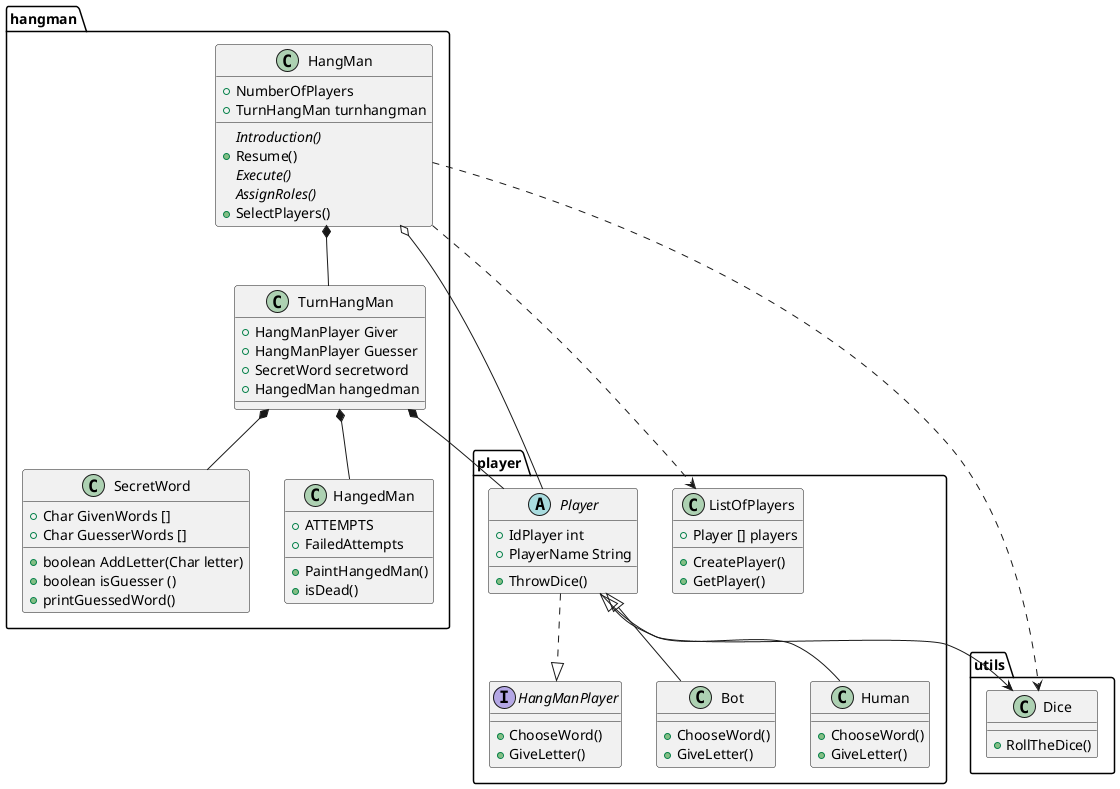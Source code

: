 @startuml

package hangman {

class HangMan {
    +NumberOfPlayers
    +TurnHangMan turnhangman
    {abstract}Introduction()
    +Resume()
    {abstract}Execute()
    {abstract}AssignRoles()
    +SelectPlayers()
}

class SecretWord {
    +Char GivenWords []
    +Char GuesserWords []
    +boolean AddLetter(Char letter)
    +boolean isGuesser ()
    +printGuessedWord()
}
class TurnHangMan {
    +HangManPlayer Giver
    +HangManPlayer Guesser
    +SecretWord secretword
    +HangedMan hangedman
}
class HangedMan {   
    +ATTEMPTS    
    +FailedAttempts
    +PaintHangedMan()
    +isDead()
}

}

package player {

abstract class Player {
    +IdPlayer int
    +PlayerName String
    +ThrowDice()
}

class ListOfPlayers {
    +Player [] players
    +CreatePlayer()
    +GetPlayer()
}

interface HangManPlayer {
    +ChooseWord()
    +GiveLetter()
}

class Bot {
    +ChooseWord()
    +GiveLetter()
}
class Human {
    +ChooseWord()
    +GiveLetter()
}

}

package utils {

class Dice {
    +RollTheDice()
}

}




HangMan o-- Player
HangMan *--TurnHangMan
TurnHangMan*-- SecretWord
TurnHangMan*-- HangedMan
Player <|-- Bot
Player <|-- Human
Player ..|>HangManPlayer
TurnHangMan *-- Player

Player-->Dice

HangMan ..> ListOfPlayers
HangMan ..>Dice

@enduml